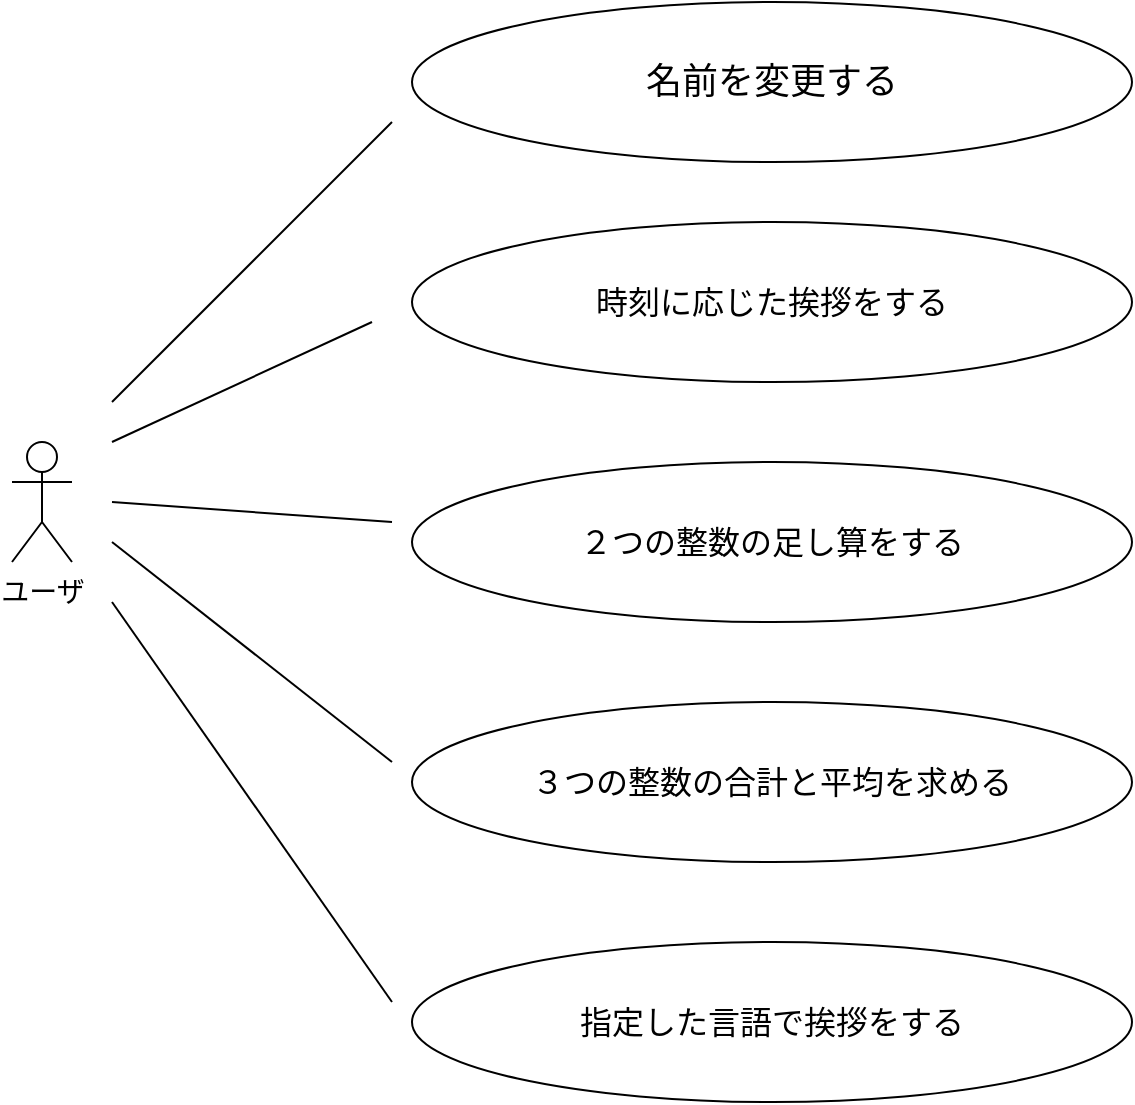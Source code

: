 <mxfile version="13.6.5" pages="4">
    <diagram id="A6VnIacnH0QObHJu_WG8" name="RoboDog2ユースケース図">
        <mxGraphModel dx="1647" dy="575" grid="1" gridSize="10" guides="1" tooltips="1" connect="1" arrows="1" fold="1" page="1" pageScale="1" pageWidth="827" pageHeight="1169" math="0" shadow="0">
            <root>
                <mxCell id="0"/>
                <mxCell id="1" parent="0"/>
                <mxCell id="2" value="&lt;span style=&quot;font-size: 14px&quot;&gt;ユーザ&lt;br&gt;&lt;br&gt;&lt;/span&gt;" style="shape=umlActor;verticalLabelPosition=bottom;verticalAlign=top;html=1;outlineConnect=0;" vertex="1" parent="1">
                    <mxGeometry x="-800" y="270" width="30" height="60" as="geometry"/>
                </mxCell>
                <mxCell id="4" value="&lt;font style=&quot;font-size: 18px&quot;&gt;名前を変更する&lt;/font&gt;" style="ellipse;whiteSpace=wrap;html=1;" vertex="1" parent="1">
                    <mxGeometry x="-600" y="50" width="360" height="80" as="geometry"/>
                </mxCell>
                <mxCell id="5" value="&lt;font size=&quot;3&quot;&gt;時刻に応じた挨拶をする&lt;/font&gt;" style="ellipse;whiteSpace=wrap;html=1;" vertex="1" parent="1">
                    <mxGeometry x="-600" y="160" width="360" height="80" as="geometry"/>
                </mxCell>
                <mxCell id="6" value="&lt;font style=&quot;font-size: 16px&quot;&gt;２つの整数の足し算をする&lt;/font&gt;" style="ellipse;whiteSpace=wrap;html=1;fontSize=16;" vertex="1" parent="1">
                    <mxGeometry x="-600" y="280" width="360" height="80" as="geometry"/>
                </mxCell>
                <mxCell id="7" value="&lt;font style=&quot;font-size: 16px&quot;&gt;３つの整数の合計と平均を求める&lt;/font&gt;" style="ellipse;whiteSpace=wrap;html=1;" vertex="1" parent="1">
                    <mxGeometry x="-600" y="400" width="360" height="80" as="geometry"/>
                </mxCell>
                <mxCell id="8" value="&lt;font style=&quot;font-size: 16px&quot;&gt;指定した言語で挨拶をする&lt;/font&gt;" style="ellipse;whiteSpace=wrap;html=1;" vertex="1" parent="1">
                    <mxGeometry x="-600" y="520" width="360" height="80" as="geometry"/>
                </mxCell>
                <mxCell id="10" value="" style="endArrow=none;html=1;" edge="1" parent="1">
                    <mxGeometry width="50" height="50" relative="1" as="geometry">
                        <mxPoint x="-750" y="250" as="sourcePoint"/>
                        <mxPoint x="-610" y="110" as="targetPoint"/>
                    </mxGeometry>
                </mxCell>
                <mxCell id="12" value="" style="endArrow=none;html=1;" edge="1" parent="1">
                    <mxGeometry width="50" height="50" relative="1" as="geometry">
                        <mxPoint x="-750" y="270" as="sourcePoint"/>
                        <mxPoint x="-620" y="210" as="targetPoint"/>
                    </mxGeometry>
                </mxCell>
                <mxCell id="13" value="" style="endArrow=none;html=1;" edge="1" parent="1">
                    <mxGeometry width="50" height="50" relative="1" as="geometry">
                        <mxPoint x="-750" y="300" as="sourcePoint"/>
                        <mxPoint x="-610" y="310" as="targetPoint"/>
                    </mxGeometry>
                </mxCell>
                <mxCell id="14" value="" style="endArrow=none;html=1;" edge="1" parent="1">
                    <mxGeometry width="50" height="50" relative="1" as="geometry">
                        <mxPoint x="-750" y="320" as="sourcePoint"/>
                        <mxPoint x="-610" y="430" as="targetPoint"/>
                    </mxGeometry>
                </mxCell>
                <mxCell id="15" value="" style="endArrow=none;html=1;" edge="1" parent="1">
                    <mxGeometry width="50" height="50" relative="1" as="geometry">
                        <mxPoint x="-750" y="350" as="sourcePoint"/>
                        <mxPoint x="-610" y="550" as="targetPoint"/>
                    </mxGeometry>
                </mxCell>
            </root>
        </mxGraphModel>
    </diagram>
    <diagram id="fAltFa3LQZULfdGsgU6e" name="ユースケース記述">
        <mxGraphModel dx="820" dy="575" grid="1" gridSize="10" guides="1" tooltips="1" connect="1" arrows="1" fold="1" page="1" pageScale="1" pageWidth="827" pageHeight="1169" math="0" shadow="0">
            <root>
                <mxCell id="DMFz8FDdF91B6Bycr9DK-0"/>
                <mxCell id="DMFz8FDdF91B6Bycr9DK-1" parent="DMFz8FDdF91B6Bycr9DK-0"/>
                <mxCell id="DMFz8FDdF91B6Bycr9DK-2" value="&lt;font style=&quot;font-size: 16px&quot;&gt;①　RoboDog2システムメニューの「３つの整数の合計と平均を求める」を選択すると、「３つの整数入力画面」を表示する。&lt;br&gt;&lt;br&gt;②「３つの整数入力画面」で３つの整数を入力すると、３つの整数をRoboDog2に登録する。&lt;br&gt;&lt;br&gt;③合計の結果を受け取り、「合計の結果表示画面」に合計結果を表示する。&lt;br&gt;&lt;br&gt;④平均の結果を受け取り、「平均の結果表示画面」に平均結果を表示する。&lt;/font&gt;" style="rounded=0;whiteSpace=wrap;html=1;align=left;" vertex="1" parent="DMFz8FDdF91B6Bycr9DK-1">
                    <mxGeometry x="40" y="100" width="720" height="230" as="geometry"/>
                </mxCell>
                <mxCell id="DMFz8FDdF91B6Bycr9DK-3" value="&lt;div&gt;&lt;span&gt;&lt;font style=&quot;font-size: 16px&quot;&gt;（１）合計と平均を求めるユースケース記述&lt;/font&gt;&lt;/span&gt;&lt;/div&gt;" style="text;html=1;strokeColor=none;fillColor=none;align=left;verticalAlign=middle;whiteSpace=wrap;rounded=0;" vertex="1" parent="DMFz8FDdF91B6Bycr9DK-1">
                    <mxGeometry x="40" y="50" width="330" height="60" as="geometry"/>
                </mxCell>
            </root>
        </mxGraphModel>
    </diagram>
    <diagram id="We73UAYVFOvIxXGu6hhA" name="ユースケース記述">
        <mxGraphModel dx="820" dy="575" grid="1" gridSize="10" guides="1" tooltips="1" connect="1" arrows="1" fold="1" page="1" pageScale="1" pageWidth="827" pageHeight="1169" math="0" shadow="0">
            <root>
                <mxCell id="yYwyRer4t_-Zq1QraOYE-0"/>
                <mxCell id="yYwyRer4t_-Zq1QraOYE-1" parent="yYwyRer4t_-Zq1QraOYE-0"/>
                <mxCell id="0nfJ1FiA_mB-69nMd8H1-0" value="&lt;font style=&quot;font-size: 16px&quot;&gt;①　RoboDog2システムメニューの「指定した言語で挨拶をする」を選択すると、「言語入力画面」「挨拶入力画面」を表示する。&lt;br&gt;&lt;br&gt;②「言語入力画面」で言語を、「挨拶入力画面」で挨拶を入力すると、RoboDog2に言語と挨拶を登録する。&lt;br&gt;&lt;br&gt;③「言語入力画面」に英語、ドイツ語、フランス語、スペイン語、中国語、韓国語などの言語を入力し、「挨拶入力画面」にこんにちは、ありがとうございます、さようならのどれかを入力すると指定した言語をで答えてくれる&lt;br&gt;&lt;/font&gt;" style="rounded=0;whiteSpace=wrap;html=1;align=left;" vertex="1" parent="yYwyRer4t_-Zq1QraOYE-1">
                    <mxGeometry x="40" y="100" width="720" height="230" as="geometry"/>
                </mxCell>
                <mxCell id="0nfJ1FiA_mB-69nMd8H1-1" value="&lt;div&gt;&lt;span&gt;&lt;font style=&quot;font-size: 16px&quot;&gt;（１）指定した言語で挨拶をするユースケース記述&lt;/font&gt;&lt;/span&gt;&lt;/div&gt;" style="text;html=1;strokeColor=none;fillColor=none;align=left;verticalAlign=middle;whiteSpace=wrap;rounded=0;" vertex="1" parent="yYwyRer4t_-Zq1QraOYE-1">
                    <mxGeometry x="40" y="50" width="380" height="60" as="geometry"/>
                </mxCell>
            </root>
        </mxGraphModel>
    </diagram>
    <diagram id="ynD8bdY5ilexfxR3oLAX" name="分析モデル">
        <mxGraphModel dx="820" dy="575" grid="1" gridSize="10" guides="1" tooltips="1" connect="1" arrows="1" fold="1" page="1" pageScale="1" pageWidth="827" pageHeight="1169" math="0" shadow="0">
            <root>
                <mxCell id="LjCGdbT0OhC5B1JyvC5n-0"/>
                <mxCell id="LjCGdbT0OhC5B1JyvC5n-1" parent="LjCGdbT0OhC5B1JyvC5n-0"/>
            </root>
        </mxGraphModel>
    </diagram>
</mxfile>